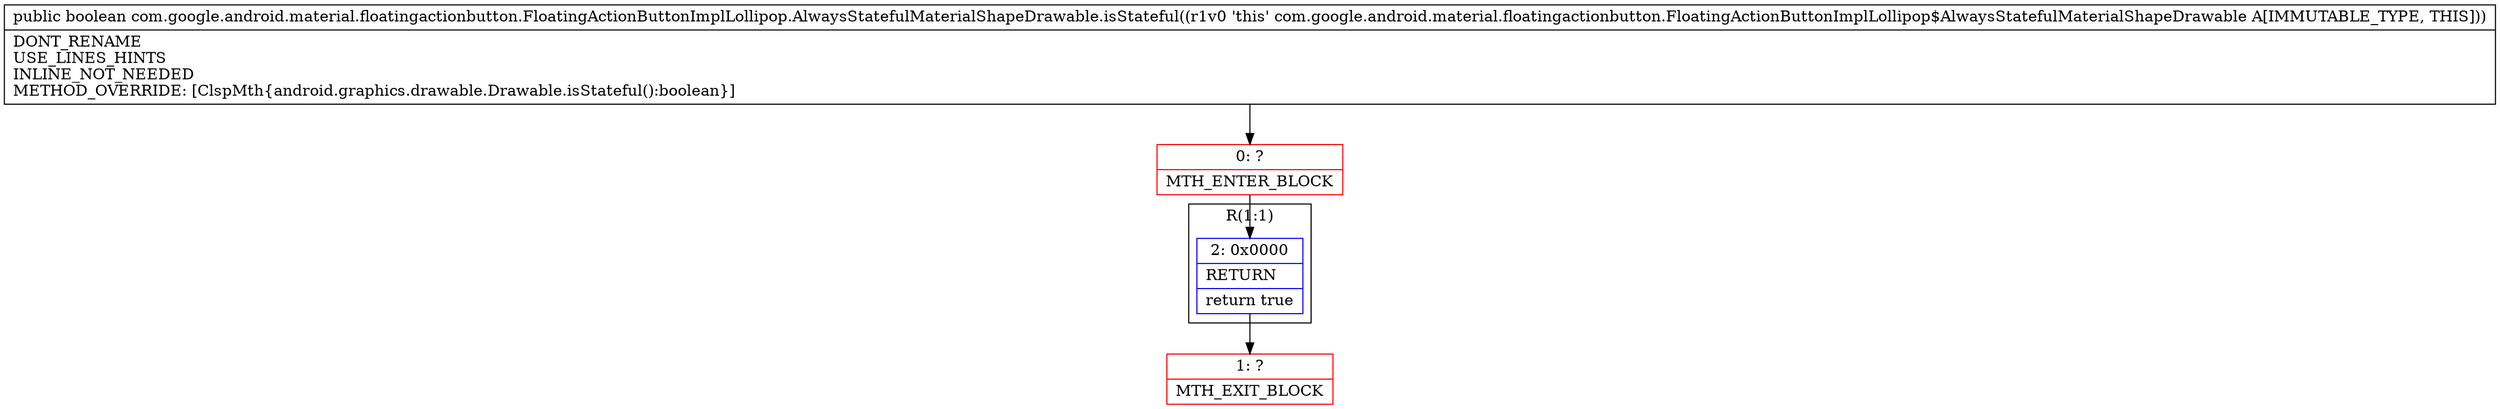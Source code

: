 digraph "CFG forcom.google.android.material.floatingactionbutton.FloatingActionButtonImplLollipop.AlwaysStatefulMaterialShapeDrawable.isStateful()Z" {
subgraph cluster_Region_56566060 {
label = "R(1:1)";
node [shape=record,color=blue];
Node_2 [shape=record,label="{2\:\ 0x0000|RETURN\l|return true\l}"];
}
Node_0 [shape=record,color=red,label="{0\:\ ?|MTH_ENTER_BLOCK\l}"];
Node_1 [shape=record,color=red,label="{1\:\ ?|MTH_EXIT_BLOCK\l}"];
MethodNode[shape=record,label="{public boolean com.google.android.material.floatingactionbutton.FloatingActionButtonImplLollipop.AlwaysStatefulMaterialShapeDrawable.isStateful((r1v0 'this' com.google.android.material.floatingactionbutton.FloatingActionButtonImplLollipop$AlwaysStatefulMaterialShapeDrawable A[IMMUTABLE_TYPE, THIS]))  | DONT_RENAME\lUSE_LINES_HINTS\lINLINE_NOT_NEEDED\lMETHOD_OVERRIDE: [ClspMth\{android.graphics.drawable.Drawable.isStateful():boolean\}]\l}"];
MethodNode -> Node_0;Node_2 -> Node_1;
Node_0 -> Node_2;
}

